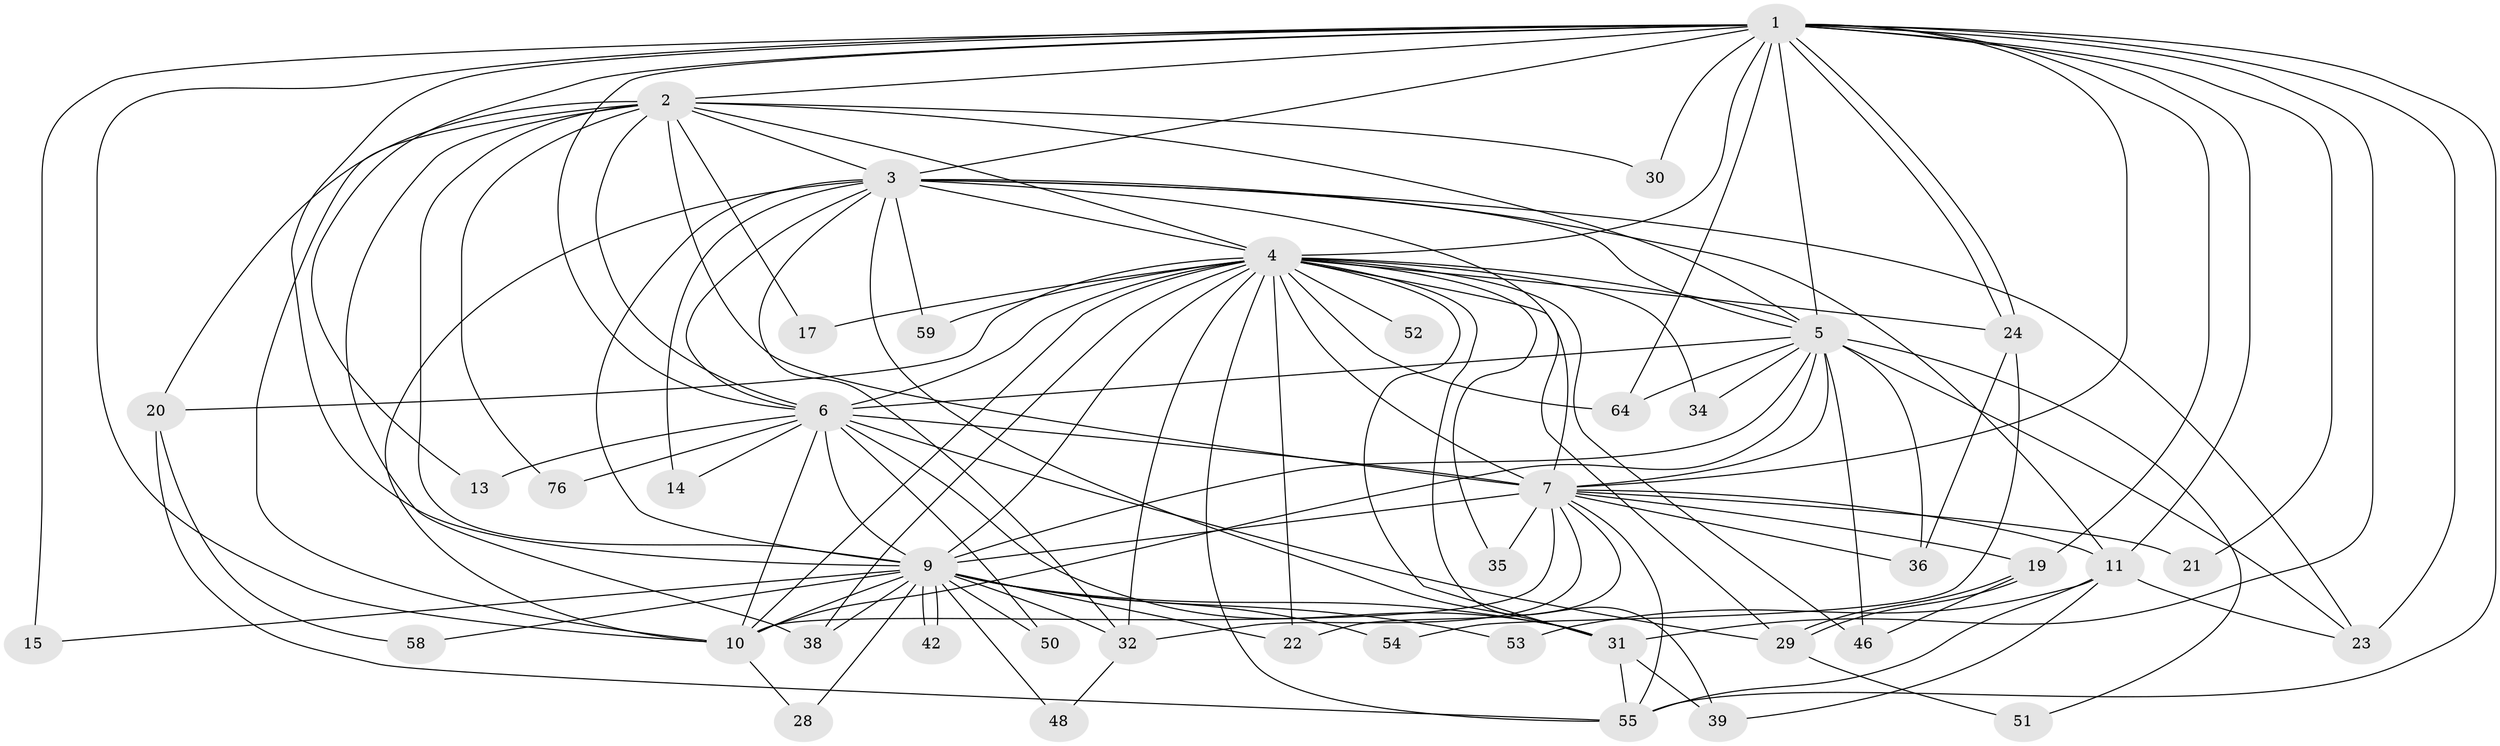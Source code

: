 // original degree distribution, {23: 0.011494252873563218, 15: 0.022988505747126436, 18: 0.022988505747126436, 17: 0.011494252873563218, 20: 0.011494252873563218, 29: 0.011494252873563218, 27: 0.011494252873563218, 11: 0.011494252873563218, 6: 0.022988505747126436, 3: 0.19540229885057472, 2: 0.5632183908045977, 5: 0.05747126436781609, 4: 0.034482758620689655, 7: 0.011494252873563218}
// Generated by graph-tools (version 1.1) at 2025/13/03/09/25 04:13:59]
// undirected, 43 vertices, 124 edges
graph export_dot {
graph [start="1"]
  node [color=gray90,style=filled];
  1 [super="+33"];
  2 [super="+62"];
  3 [super="+26"];
  4 [super="+8"];
  5;
  6;
  7;
  9 [super="+27+16"];
  10 [super="+84"];
  11 [super="+61"];
  13;
  14;
  15;
  17;
  19;
  20;
  21;
  22 [super="+71"];
  23 [super="+25"];
  24;
  28;
  29 [super="+75"];
  30;
  31 [super="+45+56"];
  32 [super="+79"];
  34;
  35;
  36 [super="+47"];
  38;
  39;
  42;
  46;
  48;
  50;
  51;
  52;
  53;
  54;
  55 [super="+70+67+81+82"];
  58;
  59;
  64 [super="+68"];
  76;
  1 -- 2;
  1 -- 3;
  1 -- 4 [weight=2];
  1 -- 5;
  1 -- 6;
  1 -- 7;
  1 -- 9 [weight=2];
  1 -- 10;
  1 -- 13;
  1 -- 15;
  1 -- 19;
  1 -- 21;
  1 -- 23;
  1 -- 24;
  1 -- 24;
  1 -- 30;
  1 -- 31 [weight=3];
  1 -- 64;
  1 -- 11;
  1 -- 55;
  2 -- 3 [weight=2];
  2 -- 4 [weight=2];
  2 -- 5;
  2 -- 6;
  2 -- 7;
  2 -- 9;
  2 -- 10;
  2 -- 17;
  2 -- 20;
  2 -- 30;
  2 -- 38;
  2 -- 76;
  3 -- 4 [weight=3];
  3 -- 5;
  3 -- 6;
  3 -- 7;
  3 -- 9 [weight=2];
  3 -- 10;
  3 -- 11;
  3 -- 14;
  3 -- 23;
  3 -- 32;
  3 -- 59;
  3 -- 31;
  4 -- 5 [weight=3];
  4 -- 6 [weight=3];
  4 -- 7 [weight=5];
  4 -- 9 [weight=5];
  4 -- 10 [weight=2];
  4 -- 34;
  4 -- 52 [weight=2];
  4 -- 59;
  4 -- 22;
  4 -- 55;
  4 -- 64 [weight=2];
  4 -- 17;
  4 -- 20;
  4 -- 24;
  4 -- 29;
  4 -- 31;
  4 -- 32;
  4 -- 35;
  4 -- 38;
  4 -- 39;
  4 -- 46;
  5 -- 6;
  5 -- 7;
  5 -- 9 [weight=2];
  5 -- 10 [weight=2];
  5 -- 34;
  5 -- 36;
  5 -- 46;
  5 -- 51;
  5 -- 64;
  5 -- 23;
  6 -- 7;
  6 -- 9 [weight=2];
  6 -- 10;
  6 -- 13;
  6 -- 14;
  6 -- 50;
  6 -- 76;
  6 -- 31;
  6 -- 29;
  7 -- 9;
  7 -- 10;
  7 -- 11;
  7 -- 19;
  7 -- 21;
  7 -- 22;
  7 -- 32;
  7 -- 35;
  7 -- 55;
  7 -- 36;
  9 -- 10;
  9 -- 15;
  9 -- 22;
  9 -- 28;
  9 -- 31;
  9 -- 38;
  9 -- 42;
  9 -- 42;
  9 -- 48;
  9 -- 50;
  9 -- 53;
  9 -- 54;
  9 -- 58;
  9 -- 32;
  10 -- 28;
  11 -- 39;
  11 -- 53;
  11 -- 55;
  11 -- 23;
  19 -- 29;
  19 -- 29;
  19 -- 46;
  20 -- 58;
  20 -- 55;
  24 -- 36;
  24 -- 54;
  29 -- 51;
  31 -- 39;
  31 -- 55;
  32 -- 48;
}
